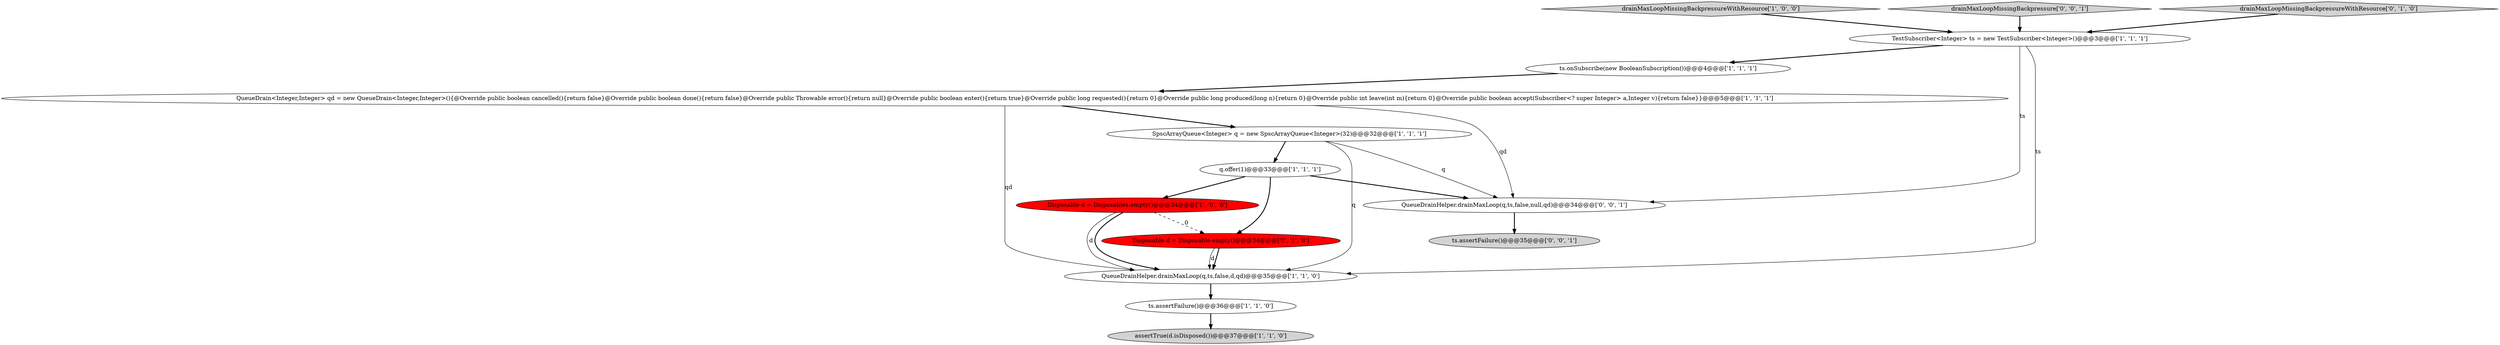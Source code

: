 digraph {
1 [style = filled, label = "QueueDrain<Integer,Integer> qd = new QueueDrain<Integer,Integer>(){@Override public boolean cancelled(){return false}@Override public boolean done(){return false}@Override public Throwable error(){return null}@Override public boolean enter(){return true}@Override public long requested(){return 0}@Override public long produced(long n){return 0}@Override public int leave(int m){return 0}@Override public boolean accept(Subscriber<? super Integer> a,Integer v){return false}}@@@5@@@['1', '1', '1']", fillcolor = white, shape = ellipse image = "AAA0AAABBB1BBB"];
12 [style = filled, label = "QueueDrainHelper.drainMaxLoop(q,ts,false,null,qd)@@@34@@@['0', '0', '1']", fillcolor = white, shape = ellipse image = "AAA0AAABBB3BBB"];
2 [style = filled, label = "QueueDrainHelper.drainMaxLoop(q,ts,false,d,qd)@@@35@@@['1', '1', '0']", fillcolor = white, shape = ellipse image = "AAA0AAABBB1BBB"];
9 [style = filled, label = "q.offer(1)@@@33@@@['1', '1', '1']", fillcolor = white, shape = ellipse image = "AAA0AAABBB1BBB"];
13 [style = filled, label = "ts.assertFailure()@@@35@@@['0', '0', '1']", fillcolor = lightgray, shape = ellipse image = "AAA0AAABBB3BBB"];
11 [style = filled, label = "Disposable d = Disposable.empty()@@@34@@@['0', '1', '0']", fillcolor = red, shape = ellipse image = "AAA1AAABBB2BBB"];
7 [style = filled, label = "Disposable d = Disposables.empty()@@@34@@@['1', '0', '0']", fillcolor = red, shape = ellipse image = "AAA1AAABBB1BBB"];
3 [style = filled, label = "ts.assertFailure()@@@36@@@['1', '1', '0']", fillcolor = white, shape = ellipse image = "AAA0AAABBB1BBB"];
5 [style = filled, label = "SpscArrayQueue<Integer> q = new SpscArrayQueue<Integer>(32)@@@32@@@['1', '1', '1']", fillcolor = white, shape = ellipse image = "AAA0AAABBB1BBB"];
0 [style = filled, label = "TestSubscriber<Integer> ts = new TestSubscriber<Integer>()@@@3@@@['1', '1', '1']", fillcolor = white, shape = ellipse image = "AAA0AAABBB1BBB"];
4 [style = filled, label = "assertTrue(d.isDisposed())@@@37@@@['1', '1', '0']", fillcolor = lightgray, shape = ellipse image = "AAA0AAABBB1BBB"];
6 [style = filled, label = "drainMaxLoopMissingBackpressureWithResource['1', '0', '0']", fillcolor = lightgray, shape = diamond image = "AAA0AAABBB1BBB"];
8 [style = filled, label = "ts.onSubscribe(new BooleanSubscription())@@@4@@@['1', '1', '1']", fillcolor = white, shape = ellipse image = "AAA0AAABBB1BBB"];
14 [style = filled, label = "drainMaxLoopMissingBackpressure['0', '0', '1']", fillcolor = lightgray, shape = diamond image = "AAA0AAABBB3BBB"];
10 [style = filled, label = "drainMaxLoopMissingBackpressureWithResource['0', '1', '0']", fillcolor = lightgray, shape = diamond image = "AAA0AAABBB2BBB"];
1->5 [style = bold, label=""];
1->12 [style = solid, label="qd"];
9->11 [style = bold, label=""];
5->9 [style = bold, label=""];
2->3 [style = bold, label=""];
7->11 [style = dashed, label="0"];
0->2 [style = solid, label="ts"];
0->12 [style = solid, label="ts"];
6->0 [style = bold, label=""];
1->2 [style = solid, label="qd"];
9->7 [style = bold, label=""];
3->4 [style = bold, label=""];
11->2 [style = bold, label=""];
11->2 [style = solid, label="d"];
8->1 [style = bold, label=""];
12->13 [style = bold, label=""];
14->0 [style = bold, label=""];
5->2 [style = solid, label="q"];
7->2 [style = bold, label=""];
10->0 [style = bold, label=""];
0->8 [style = bold, label=""];
5->12 [style = solid, label="q"];
9->12 [style = bold, label=""];
7->2 [style = solid, label="d"];
}
